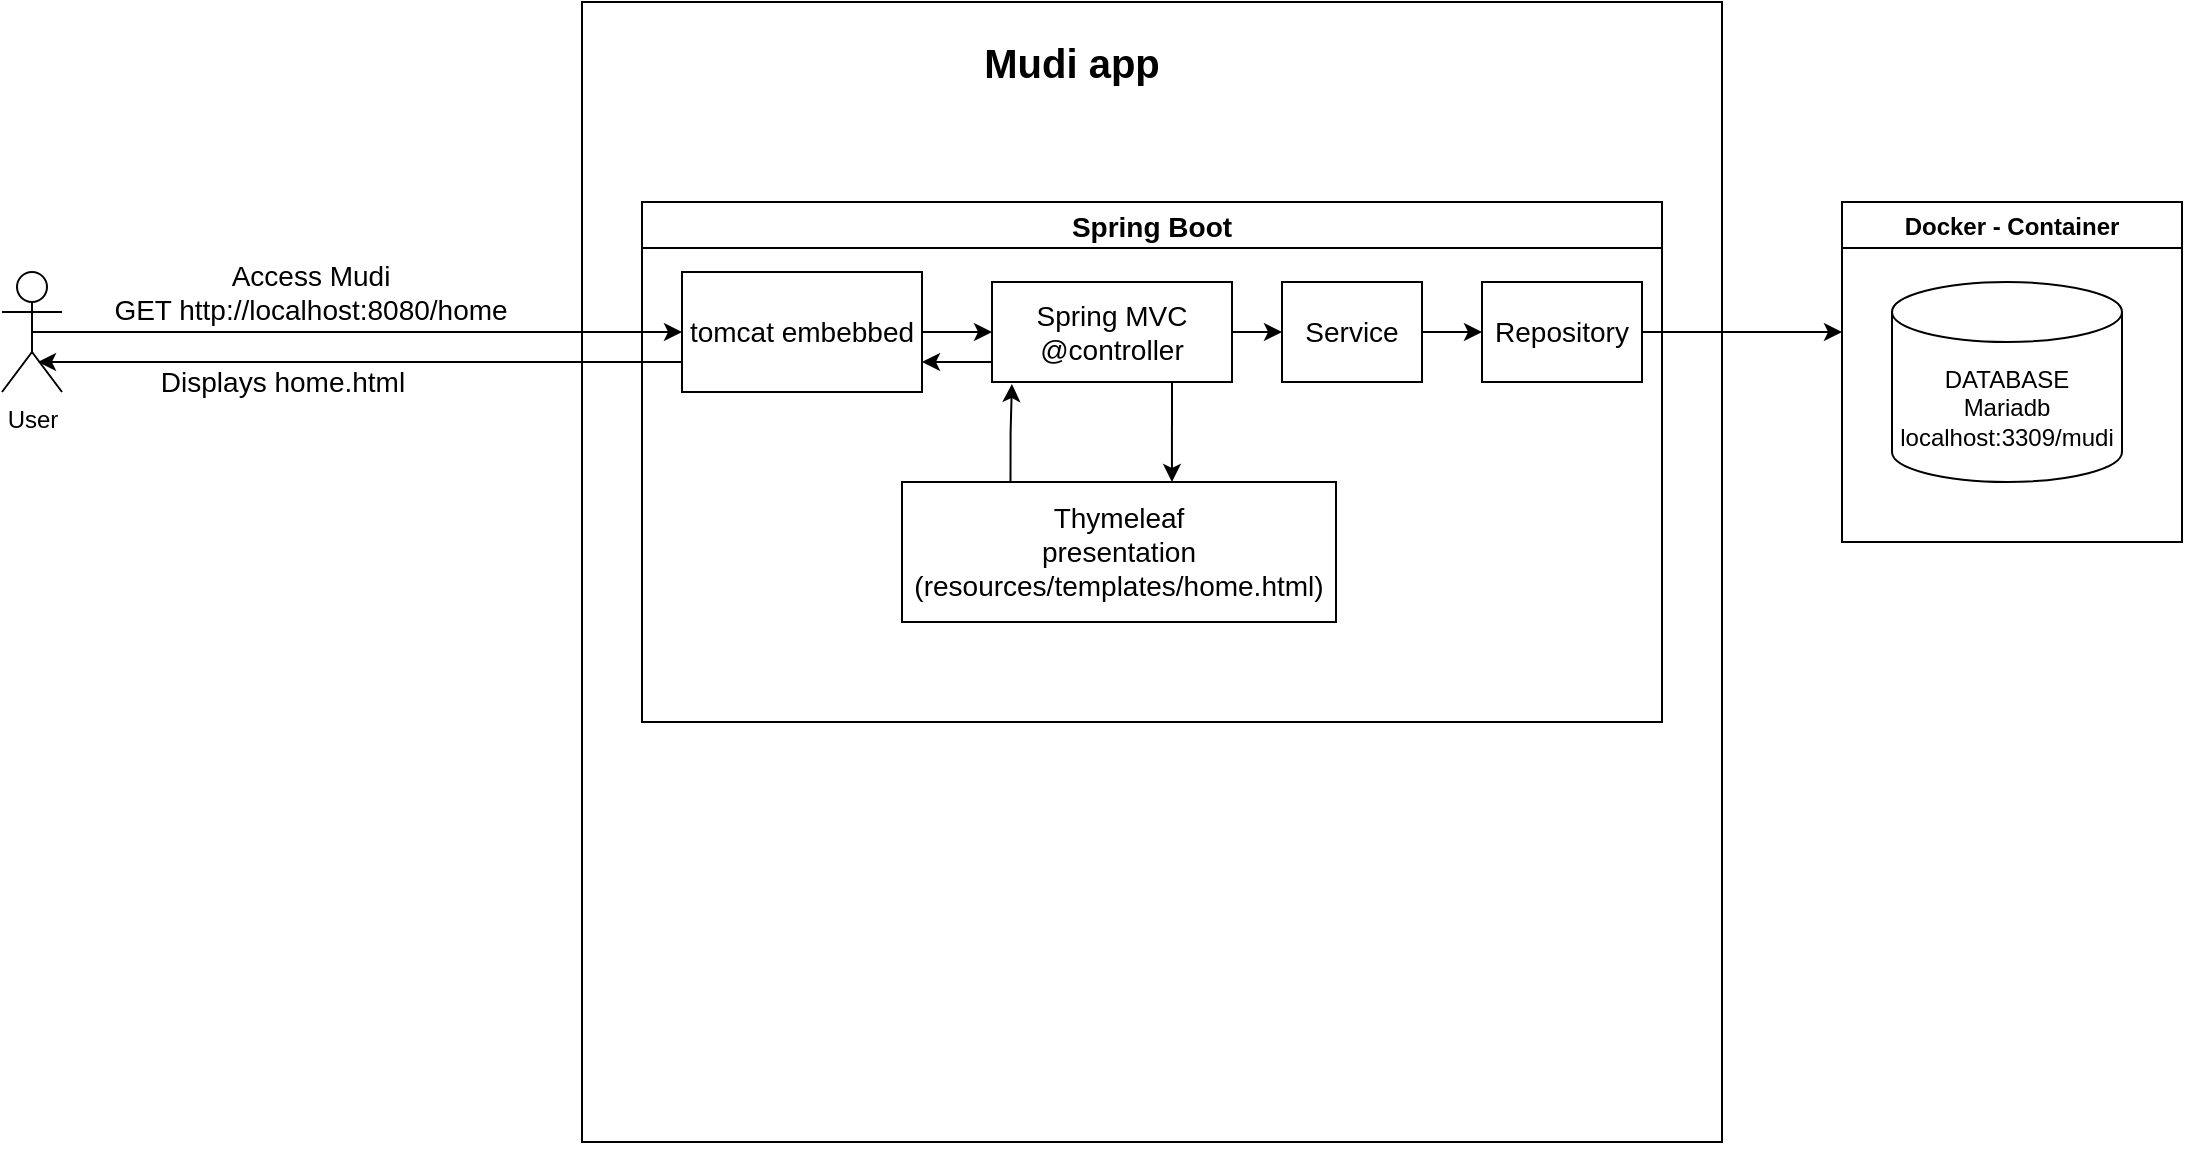 <mxfile version="16.0.0" type="device"><diagram id="L_F-HPO1hQ0moNzVl-Dh" name="Page-1"><mxGraphModel dx="2196" dy="589" grid="1" gridSize="10" guides="1" tooltips="1" connect="1" arrows="1" fold="1" page="1" pageScale="1" pageWidth="850" pageHeight="1100" math="0" shadow="0"><root><mxCell id="0"/><mxCell id="1" parent="0"/><mxCell id="0OFraB8Z6OuhPKgVm0Ss-15" style="edgeStyle=orthogonalEdgeStyle;rounded=0;orthogonalLoop=1;jettySize=auto;html=1;exitX=0.5;exitY=0.5;exitDx=0;exitDy=0;exitPerimeter=0;fontSize=14;" parent="1" source="0OFraB8Z6OuhPKgVm0Ss-1" target="0OFraB8Z6OuhPKgVm0Ss-19" edge="1"><mxGeometry relative="1" as="geometry"><mxPoint x="50" y="220" as="targetPoint"/></mxGeometry></mxCell><mxCell id="0OFraB8Z6OuhPKgVm0Ss-16" value="Access Mudi&lt;br&gt;GET http://localhost:8080/home" style="edgeLabel;html=1;align=center;verticalAlign=middle;resizable=0;points=[];fontSize=14;" parent="0OFraB8Z6OuhPKgVm0Ss-15" vertex="1" connectable="0"><mxGeometry x="-0.222" y="2" relative="1" as="geometry"><mxPoint x="12" y="-18" as="offset"/></mxGeometry></mxCell><mxCell id="0OFraB8Z6OuhPKgVm0Ss-1" value="User" style="shape=umlActor;verticalLabelPosition=bottom;verticalAlign=top;html=1;outlineConnect=0;" parent="1" vertex="1"><mxGeometry x="-150" y="185" width="30" height="60" as="geometry"/></mxCell><mxCell id="0OFraB8Z6OuhPKgVm0Ss-5" value="" style="whiteSpace=wrap;html=1;aspect=fixed;fillColor=none;" parent="1" vertex="1"><mxGeometry x="140" y="50" width="570" height="570" as="geometry"/></mxCell><mxCell id="0OFraB8Z6OuhPKgVm0Ss-6" value="&lt;h1&gt;&lt;font style=&quot;font-size: 20px&quot;&gt;Mudi app&lt;/font&gt;&lt;/h1&gt;" style="text;html=1;strokeColor=none;fillColor=none;spacing=5;spacingTop=-20;whiteSpace=wrap;overflow=hidden;rounded=0;align=center;perimeterSpacing=0;shadow=0;glass=0;" parent="1" vertex="1"><mxGeometry x="180" y="60" width="410" height="40" as="geometry"/></mxCell><mxCell id="0OFraB8Z6OuhPKgVm0Ss-17" value="Spring Boot" style="swimlane;rounded=0;shadow=0;glass=0;fontSize=14;align=center;" parent="1" vertex="1"><mxGeometry x="170" y="150" width="510" height="260" as="geometry"/></mxCell><mxCell id="0OFraB8Z6OuhPKgVm0Ss-41" style="edgeStyle=orthogonalEdgeStyle;rounded=0;orthogonalLoop=1;jettySize=auto;html=1;exitX=0.75;exitY=1;exitDx=0;exitDy=0;entryX=0.622;entryY=0;entryDx=0;entryDy=0;entryPerimeter=0;fontSize=14;" parent="0OFraB8Z6OuhPKgVm0Ss-17" source="0OFraB8Z6OuhPKgVm0Ss-20" target="0OFraB8Z6OuhPKgVm0Ss-22" edge="1"><mxGeometry relative="1" as="geometry"/></mxCell><mxCell id="0OFraB8Z6OuhPKgVm0Ss-20" value="Spring MVC @controller" style="rounded=0;whiteSpace=wrap;html=1;shadow=0;glass=0;fontSize=14;fillColor=none;align=center;" parent="0OFraB8Z6OuhPKgVm0Ss-17" vertex="1"><mxGeometry x="175" y="40" width="120" height="50" as="geometry"/></mxCell><mxCell id="0OFraB8Z6OuhPKgVm0Ss-42" style="edgeStyle=orthogonalEdgeStyle;rounded=0;orthogonalLoop=1;jettySize=auto;html=1;exitX=0.25;exitY=0;exitDx=0;exitDy=0;entryX=0.083;entryY=1.02;entryDx=0;entryDy=0;entryPerimeter=0;fontSize=14;" parent="0OFraB8Z6OuhPKgVm0Ss-17" source="0OFraB8Z6OuhPKgVm0Ss-22" target="0OFraB8Z6OuhPKgVm0Ss-20" edge="1"><mxGeometry relative="1" as="geometry"/></mxCell><mxCell id="0OFraB8Z6OuhPKgVm0Ss-22" value="Thymeleaf&lt;br&gt;presentation&lt;br&gt;(resources/templates/home.html)" style="rounded=0;whiteSpace=wrap;html=1;shadow=0;glass=0;fontSize=14;fillColor=none;align=center;" parent="0OFraB8Z6OuhPKgVm0Ss-17" vertex="1"><mxGeometry x="130" y="140" width="217" height="70" as="geometry"/></mxCell><mxCell id="0OFraB8Z6OuhPKgVm0Ss-36" style="edgeStyle=orthogonalEdgeStyle;rounded=0;orthogonalLoop=1;jettySize=auto;html=1;exitX=1;exitY=0.5;exitDx=0;exitDy=0;entryX=0;entryY=0.5;entryDx=0;entryDy=0;fontSize=14;" parent="1" source="0OFraB8Z6OuhPKgVm0Ss-19" target="0OFraB8Z6OuhPKgVm0Ss-20" edge="1"><mxGeometry relative="1" as="geometry"/></mxCell><mxCell id="0OFraB8Z6OuhPKgVm0Ss-39" style="edgeStyle=orthogonalEdgeStyle;rounded=0;orthogonalLoop=1;jettySize=auto;html=1;exitX=0;exitY=0.75;exitDx=0;exitDy=0;entryX=0.6;entryY=0.75;entryDx=0;entryDy=0;entryPerimeter=0;fontSize=14;" parent="1" source="0OFraB8Z6OuhPKgVm0Ss-19" target="0OFraB8Z6OuhPKgVm0Ss-1" edge="1"><mxGeometry relative="1" as="geometry"/></mxCell><mxCell id="0OFraB8Z6OuhPKgVm0Ss-19" value="tomcat embebbed" style="rounded=0;whiteSpace=wrap;html=1;shadow=0;glass=0;fontSize=14;align=center;" parent="1" vertex="1"><mxGeometry x="190" y="185" width="120" height="60" as="geometry"/></mxCell><mxCell id="0OFraB8Z6OuhPKgVm0Ss-32" style="edgeStyle=orthogonalEdgeStyle;rounded=0;orthogonalLoop=1;jettySize=auto;html=1;exitX=1;exitY=0.5;exitDx=0;exitDy=0;fontSize=14;" parent="1" source="0OFraB8Z6OuhPKgVm0Ss-26" edge="1"><mxGeometry relative="1" as="geometry"><mxPoint x="770" y="215" as="targetPoint"/></mxGeometry></mxCell><mxCell id="0OFraB8Z6OuhPKgVm0Ss-26" value="Repository" style="rounded=0;whiteSpace=wrap;html=1;shadow=0;glass=0;fontSize=14;fillColor=none;align=center;" parent="1" vertex="1"><mxGeometry x="590" y="190" width="80" height="50" as="geometry"/></mxCell><mxCell id="0OFraB8Z6OuhPKgVm0Ss-30" value="Docker - Container" style="swimlane;labelBackgroundColor=none;labelBorderColor=none;align=center;" parent="1" vertex="1"><mxGeometry x="770" y="150" width="170" height="170" as="geometry"/></mxCell><mxCell id="0OFraB8Z6OuhPKgVm0Ss-31" value="DATABASE&lt;br&gt;Mariadb&lt;br&gt;localhost:3309/mudi" style="shape=cylinder3;whiteSpace=wrap;html=1;boundedLbl=1;backgroundOutline=1;size=15;" parent="0OFraB8Z6OuhPKgVm0Ss-30" vertex="1"><mxGeometry x="25" y="40" width="115" height="100" as="geometry"/></mxCell><mxCell id="0OFraB8Z6OuhPKgVm0Ss-38" style="edgeStyle=orthogonalEdgeStyle;rounded=0;orthogonalLoop=1;jettySize=auto;html=1;exitX=0;exitY=0.75;exitDx=0;exitDy=0;entryX=1;entryY=0.75;entryDx=0;entryDy=0;fontSize=14;" parent="1" source="0OFraB8Z6OuhPKgVm0Ss-20" target="0OFraB8Z6OuhPKgVm0Ss-19" edge="1"><mxGeometry relative="1" as="geometry"><Array as="points"><mxPoint x="345" y="230"/></Array></mxGeometry></mxCell><mxCell id="0OFraB8Z6OuhPKgVm0Ss-40" value="Displays home.html" style="text;html=1;align=center;verticalAlign=middle;resizable=0;points=[];autosize=1;strokeColor=none;fillColor=none;fontSize=14;" parent="1" vertex="1"><mxGeometry x="-80" y="230" width="140" height="20" as="geometry"/></mxCell><mxCell id="0OFraB8Z6OuhPKgVm0Ss-43" style="edgeStyle=orthogonalEdgeStyle;rounded=0;orthogonalLoop=1;jettySize=auto;html=1;exitX=0.5;exitY=1;exitDx=0;exitDy=0;fontFamily=Helvetica;fontSize=12;fontColor=#330000;" parent="1" source="0OFraB8Z6OuhPKgVm0Ss-5" target="0OFraB8Z6OuhPKgVm0Ss-5" edge="1"><mxGeometry relative="1" as="geometry"/></mxCell><mxCell id="PJi6j26e32J_uzAuzoCO-4" style="edgeStyle=orthogonalEdgeStyle;rounded=0;orthogonalLoop=1;jettySize=auto;html=1;exitX=1;exitY=0.5;exitDx=0;exitDy=0;entryX=0;entryY=0.5;entryDx=0;entryDy=0;" edge="1" parent="1" source="PJi6j26e32J_uzAuzoCO-1" target="0OFraB8Z6OuhPKgVm0Ss-26"><mxGeometry relative="1" as="geometry"/></mxCell><mxCell id="PJi6j26e32J_uzAuzoCO-1" value="Service" style="rounded=0;whiteSpace=wrap;html=1;shadow=0;glass=0;fontSize=14;fillColor=none;align=center;" vertex="1" parent="1"><mxGeometry x="490" y="190" width="70" height="50" as="geometry"/></mxCell><mxCell id="PJi6j26e32J_uzAuzoCO-2" style="edgeStyle=orthogonalEdgeStyle;rounded=0;orthogonalLoop=1;jettySize=auto;html=1;exitX=1;exitY=0.5;exitDx=0;exitDy=0;entryX=0;entryY=0.5;entryDx=0;entryDy=0;" edge="1" parent="1" source="0OFraB8Z6OuhPKgVm0Ss-20" target="PJi6j26e32J_uzAuzoCO-1"><mxGeometry relative="1" as="geometry"/></mxCell></root></mxGraphModel></diagram></mxfile>